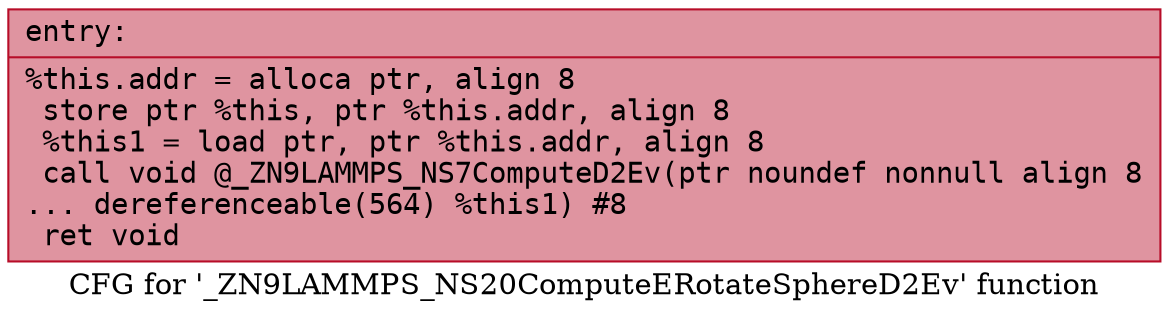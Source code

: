 digraph "CFG for '_ZN9LAMMPS_NS20ComputeERotateSphereD2Ev' function" {
	label="CFG for '_ZN9LAMMPS_NS20ComputeERotateSphereD2Ev' function";

	Node0x561cb7ba7a80 [shape=record,color="#b70d28ff", style=filled, fillcolor="#b70d2870" fontname="Courier",label="{entry:\l|  %this.addr = alloca ptr, align 8\l  store ptr %this, ptr %this.addr, align 8\l  %this1 = load ptr, ptr %this.addr, align 8\l  call void @_ZN9LAMMPS_NS7ComputeD2Ev(ptr noundef nonnull align 8\l... dereferenceable(564) %this1) #8\l  ret void\l}"];
}

